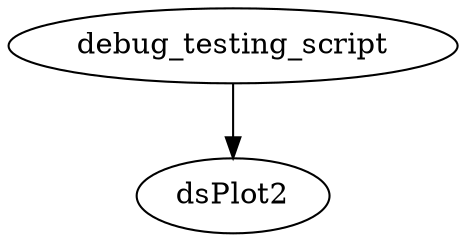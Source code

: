 /* Created by mdot for Matlab */
digraph m2html {
  debug_testing_script -> dsPlot2;

  dsPlot2 [URL="dsPlot2.html"];
  debug_testing_script [URL="debug_testing_script.html"];
}